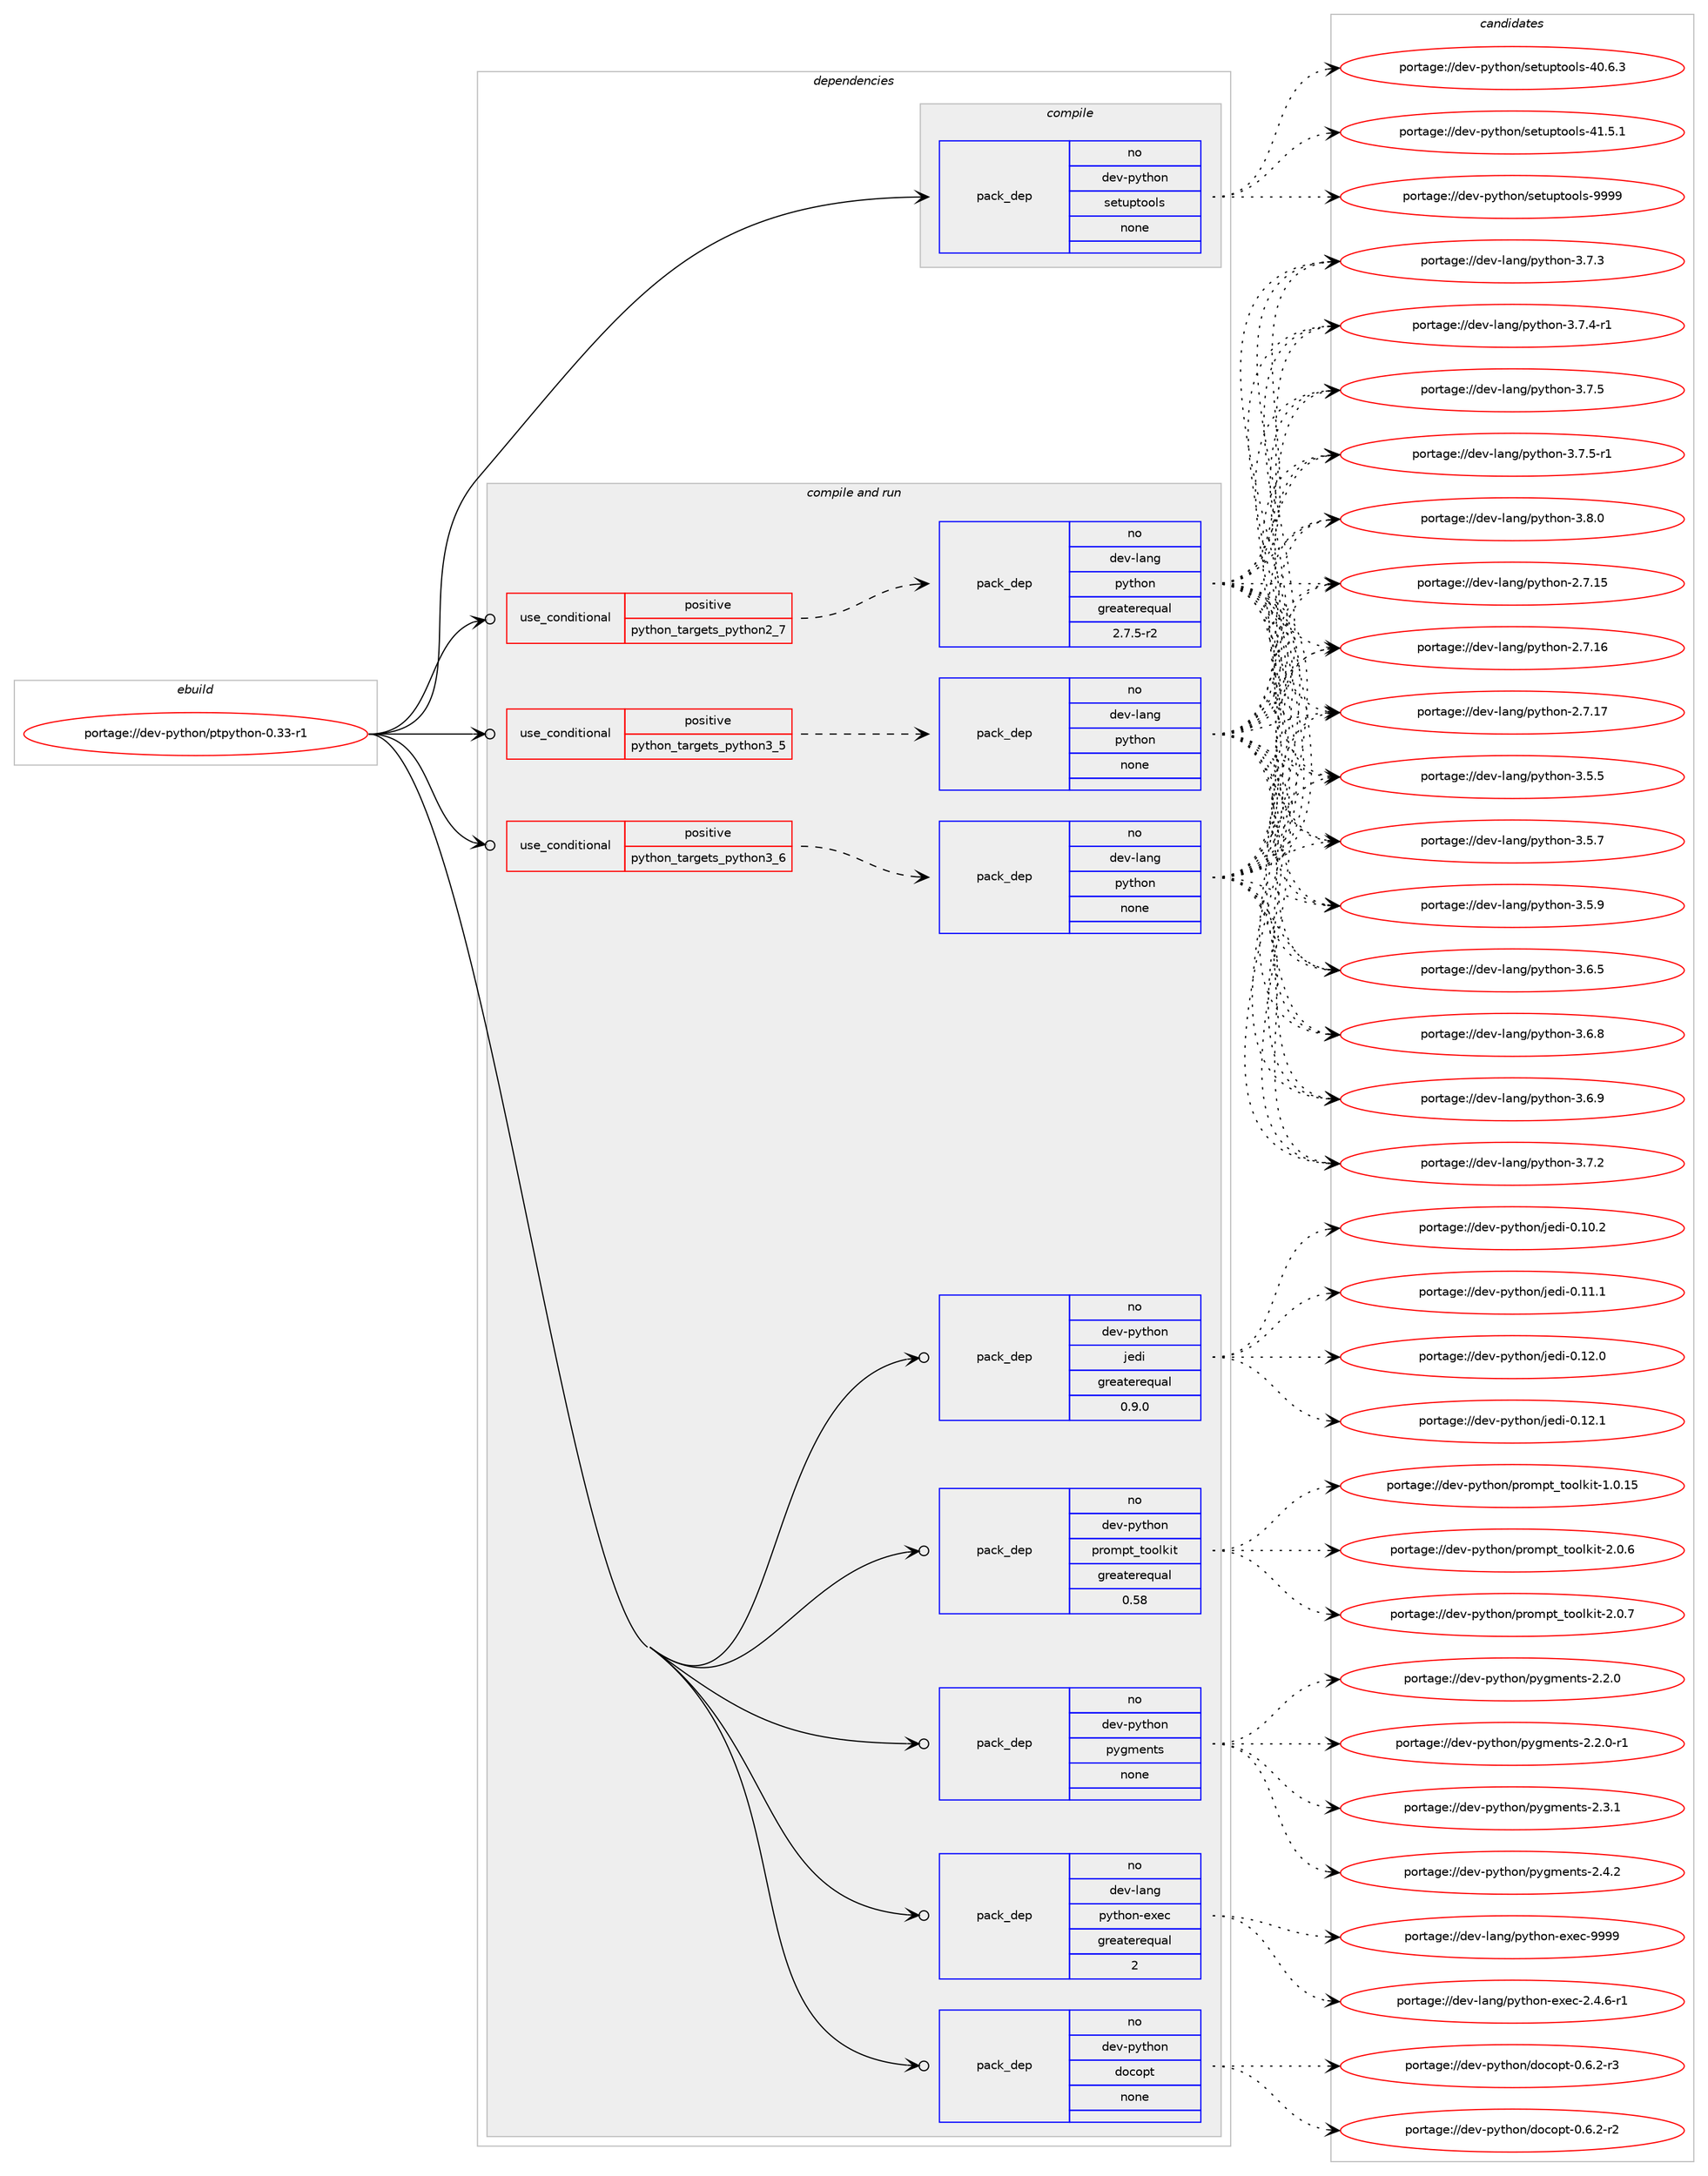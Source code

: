 digraph prolog {

# *************
# Graph options
# *************

newrank=true;
concentrate=true;
compound=true;
graph [rankdir=LR,fontname=Helvetica,fontsize=10,ranksep=1.5];#, ranksep=2.5, nodesep=0.2];
edge  [arrowhead=vee];
node  [fontname=Helvetica,fontsize=10];

# **********
# The ebuild
# **********

subgraph cluster_leftcol {
color=gray;
rank=same;
label=<<i>ebuild</i>>;
id [label="portage://dev-python/ptpython-0.33-r1", color=red, width=4, href="../dev-python/ptpython-0.33-r1.svg"];
}

# ****************
# The dependencies
# ****************

subgraph cluster_midcol {
color=gray;
label=<<i>dependencies</i>>;
subgraph cluster_compile {
fillcolor="#eeeeee";
style=filled;
label=<<i>compile</i>>;
subgraph pack120707 {
dependency158422 [label=<<TABLE BORDER="0" CELLBORDER="1" CELLSPACING="0" CELLPADDING="4" WIDTH="220"><TR><TD ROWSPAN="6" CELLPADDING="30">pack_dep</TD></TR><TR><TD WIDTH="110">no</TD></TR><TR><TD>dev-python</TD></TR><TR><TD>setuptools</TD></TR><TR><TD>none</TD></TR><TR><TD></TD></TR></TABLE>>, shape=none, color=blue];
}
id:e -> dependency158422:w [weight=20,style="solid",arrowhead="vee"];
}
subgraph cluster_compileandrun {
fillcolor="#eeeeee";
style=filled;
label=<<i>compile and run</i>>;
subgraph cond34348 {
dependency158423 [label=<<TABLE BORDER="0" CELLBORDER="1" CELLSPACING="0" CELLPADDING="4"><TR><TD ROWSPAN="3" CELLPADDING="10">use_conditional</TD></TR><TR><TD>positive</TD></TR><TR><TD>python_targets_python2_7</TD></TR></TABLE>>, shape=none, color=red];
subgraph pack120708 {
dependency158424 [label=<<TABLE BORDER="0" CELLBORDER="1" CELLSPACING="0" CELLPADDING="4" WIDTH="220"><TR><TD ROWSPAN="6" CELLPADDING="30">pack_dep</TD></TR><TR><TD WIDTH="110">no</TD></TR><TR><TD>dev-lang</TD></TR><TR><TD>python</TD></TR><TR><TD>greaterequal</TD></TR><TR><TD>2.7.5-r2</TD></TR></TABLE>>, shape=none, color=blue];
}
dependency158423:e -> dependency158424:w [weight=20,style="dashed",arrowhead="vee"];
}
id:e -> dependency158423:w [weight=20,style="solid",arrowhead="odotvee"];
subgraph cond34349 {
dependency158425 [label=<<TABLE BORDER="0" CELLBORDER="1" CELLSPACING="0" CELLPADDING="4"><TR><TD ROWSPAN="3" CELLPADDING="10">use_conditional</TD></TR><TR><TD>positive</TD></TR><TR><TD>python_targets_python3_5</TD></TR></TABLE>>, shape=none, color=red];
subgraph pack120709 {
dependency158426 [label=<<TABLE BORDER="0" CELLBORDER="1" CELLSPACING="0" CELLPADDING="4" WIDTH="220"><TR><TD ROWSPAN="6" CELLPADDING="30">pack_dep</TD></TR><TR><TD WIDTH="110">no</TD></TR><TR><TD>dev-lang</TD></TR><TR><TD>python</TD></TR><TR><TD>none</TD></TR><TR><TD></TD></TR></TABLE>>, shape=none, color=blue];
}
dependency158425:e -> dependency158426:w [weight=20,style="dashed",arrowhead="vee"];
}
id:e -> dependency158425:w [weight=20,style="solid",arrowhead="odotvee"];
subgraph cond34350 {
dependency158427 [label=<<TABLE BORDER="0" CELLBORDER="1" CELLSPACING="0" CELLPADDING="4"><TR><TD ROWSPAN="3" CELLPADDING="10">use_conditional</TD></TR><TR><TD>positive</TD></TR><TR><TD>python_targets_python3_6</TD></TR></TABLE>>, shape=none, color=red];
subgraph pack120710 {
dependency158428 [label=<<TABLE BORDER="0" CELLBORDER="1" CELLSPACING="0" CELLPADDING="4" WIDTH="220"><TR><TD ROWSPAN="6" CELLPADDING="30">pack_dep</TD></TR><TR><TD WIDTH="110">no</TD></TR><TR><TD>dev-lang</TD></TR><TR><TD>python</TD></TR><TR><TD>none</TD></TR><TR><TD></TD></TR></TABLE>>, shape=none, color=blue];
}
dependency158427:e -> dependency158428:w [weight=20,style="dashed",arrowhead="vee"];
}
id:e -> dependency158427:w [weight=20,style="solid",arrowhead="odotvee"];
subgraph pack120711 {
dependency158429 [label=<<TABLE BORDER="0" CELLBORDER="1" CELLSPACING="0" CELLPADDING="4" WIDTH="220"><TR><TD ROWSPAN="6" CELLPADDING="30">pack_dep</TD></TR><TR><TD WIDTH="110">no</TD></TR><TR><TD>dev-lang</TD></TR><TR><TD>python-exec</TD></TR><TR><TD>greaterequal</TD></TR><TR><TD>2</TD></TR></TABLE>>, shape=none, color=blue];
}
id:e -> dependency158429:w [weight=20,style="solid",arrowhead="odotvee"];
subgraph pack120712 {
dependency158430 [label=<<TABLE BORDER="0" CELLBORDER="1" CELLSPACING="0" CELLPADDING="4" WIDTH="220"><TR><TD ROWSPAN="6" CELLPADDING="30">pack_dep</TD></TR><TR><TD WIDTH="110">no</TD></TR><TR><TD>dev-python</TD></TR><TR><TD>docopt</TD></TR><TR><TD>none</TD></TR><TR><TD></TD></TR></TABLE>>, shape=none, color=blue];
}
id:e -> dependency158430:w [weight=20,style="solid",arrowhead="odotvee"];
subgraph pack120713 {
dependency158431 [label=<<TABLE BORDER="0" CELLBORDER="1" CELLSPACING="0" CELLPADDING="4" WIDTH="220"><TR><TD ROWSPAN="6" CELLPADDING="30">pack_dep</TD></TR><TR><TD WIDTH="110">no</TD></TR><TR><TD>dev-python</TD></TR><TR><TD>jedi</TD></TR><TR><TD>greaterequal</TD></TR><TR><TD>0.9.0</TD></TR></TABLE>>, shape=none, color=blue];
}
id:e -> dependency158431:w [weight=20,style="solid",arrowhead="odotvee"];
subgraph pack120714 {
dependency158432 [label=<<TABLE BORDER="0" CELLBORDER="1" CELLSPACING="0" CELLPADDING="4" WIDTH="220"><TR><TD ROWSPAN="6" CELLPADDING="30">pack_dep</TD></TR><TR><TD WIDTH="110">no</TD></TR><TR><TD>dev-python</TD></TR><TR><TD>prompt_toolkit</TD></TR><TR><TD>greaterequal</TD></TR><TR><TD>0.58</TD></TR></TABLE>>, shape=none, color=blue];
}
id:e -> dependency158432:w [weight=20,style="solid",arrowhead="odotvee"];
subgraph pack120715 {
dependency158433 [label=<<TABLE BORDER="0" CELLBORDER="1" CELLSPACING="0" CELLPADDING="4" WIDTH="220"><TR><TD ROWSPAN="6" CELLPADDING="30">pack_dep</TD></TR><TR><TD WIDTH="110">no</TD></TR><TR><TD>dev-python</TD></TR><TR><TD>pygments</TD></TR><TR><TD>none</TD></TR><TR><TD></TD></TR></TABLE>>, shape=none, color=blue];
}
id:e -> dependency158433:w [weight=20,style="solid",arrowhead="odotvee"];
}
subgraph cluster_run {
fillcolor="#eeeeee";
style=filled;
label=<<i>run</i>>;
}
}

# **************
# The candidates
# **************

subgraph cluster_choices {
rank=same;
color=gray;
label=<<i>candidates</i>>;

subgraph choice120707 {
color=black;
nodesep=1;
choiceportage100101118451121211161041111104711510111611711211611111110811545524846544651 [label="portage://dev-python/setuptools-40.6.3", color=red, width=4,href="../dev-python/setuptools-40.6.3.svg"];
choiceportage100101118451121211161041111104711510111611711211611111110811545524946534649 [label="portage://dev-python/setuptools-41.5.1", color=red, width=4,href="../dev-python/setuptools-41.5.1.svg"];
choiceportage10010111845112121116104111110471151011161171121161111111081154557575757 [label="portage://dev-python/setuptools-9999", color=red, width=4,href="../dev-python/setuptools-9999.svg"];
dependency158422:e -> choiceportage100101118451121211161041111104711510111611711211611111110811545524846544651:w [style=dotted,weight="100"];
dependency158422:e -> choiceportage100101118451121211161041111104711510111611711211611111110811545524946534649:w [style=dotted,weight="100"];
dependency158422:e -> choiceportage10010111845112121116104111110471151011161171121161111111081154557575757:w [style=dotted,weight="100"];
}
subgraph choice120708 {
color=black;
nodesep=1;
choiceportage10010111845108971101034711212111610411111045504655464953 [label="portage://dev-lang/python-2.7.15", color=red, width=4,href="../dev-lang/python-2.7.15.svg"];
choiceportage10010111845108971101034711212111610411111045504655464954 [label="portage://dev-lang/python-2.7.16", color=red, width=4,href="../dev-lang/python-2.7.16.svg"];
choiceportage10010111845108971101034711212111610411111045504655464955 [label="portage://dev-lang/python-2.7.17", color=red, width=4,href="../dev-lang/python-2.7.17.svg"];
choiceportage100101118451089711010347112121116104111110455146534653 [label="portage://dev-lang/python-3.5.5", color=red, width=4,href="../dev-lang/python-3.5.5.svg"];
choiceportage100101118451089711010347112121116104111110455146534655 [label="portage://dev-lang/python-3.5.7", color=red, width=4,href="../dev-lang/python-3.5.7.svg"];
choiceportage100101118451089711010347112121116104111110455146534657 [label="portage://dev-lang/python-3.5.9", color=red, width=4,href="../dev-lang/python-3.5.9.svg"];
choiceportage100101118451089711010347112121116104111110455146544653 [label="portage://dev-lang/python-3.6.5", color=red, width=4,href="../dev-lang/python-3.6.5.svg"];
choiceportage100101118451089711010347112121116104111110455146544656 [label="portage://dev-lang/python-3.6.8", color=red, width=4,href="../dev-lang/python-3.6.8.svg"];
choiceportage100101118451089711010347112121116104111110455146544657 [label="portage://dev-lang/python-3.6.9", color=red, width=4,href="../dev-lang/python-3.6.9.svg"];
choiceportage100101118451089711010347112121116104111110455146554650 [label="portage://dev-lang/python-3.7.2", color=red, width=4,href="../dev-lang/python-3.7.2.svg"];
choiceportage100101118451089711010347112121116104111110455146554651 [label="portage://dev-lang/python-3.7.3", color=red, width=4,href="../dev-lang/python-3.7.3.svg"];
choiceportage1001011184510897110103471121211161041111104551465546524511449 [label="portage://dev-lang/python-3.7.4-r1", color=red, width=4,href="../dev-lang/python-3.7.4-r1.svg"];
choiceportage100101118451089711010347112121116104111110455146554653 [label="portage://dev-lang/python-3.7.5", color=red, width=4,href="../dev-lang/python-3.7.5.svg"];
choiceportage1001011184510897110103471121211161041111104551465546534511449 [label="portage://dev-lang/python-3.7.5-r1", color=red, width=4,href="../dev-lang/python-3.7.5-r1.svg"];
choiceportage100101118451089711010347112121116104111110455146564648 [label="portage://dev-lang/python-3.8.0", color=red, width=4,href="../dev-lang/python-3.8.0.svg"];
dependency158424:e -> choiceportage10010111845108971101034711212111610411111045504655464953:w [style=dotted,weight="100"];
dependency158424:e -> choiceportage10010111845108971101034711212111610411111045504655464954:w [style=dotted,weight="100"];
dependency158424:e -> choiceportage10010111845108971101034711212111610411111045504655464955:w [style=dotted,weight="100"];
dependency158424:e -> choiceportage100101118451089711010347112121116104111110455146534653:w [style=dotted,weight="100"];
dependency158424:e -> choiceportage100101118451089711010347112121116104111110455146534655:w [style=dotted,weight="100"];
dependency158424:e -> choiceportage100101118451089711010347112121116104111110455146534657:w [style=dotted,weight="100"];
dependency158424:e -> choiceportage100101118451089711010347112121116104111110455146544653:w [style=dotted,weight="100"];
dependency158424:e -> choiceportage100101118451089711010347112121116104111110455146544656:w [style=dotted,weight="100"];
dependency158424:e -> choiceportage100101118451089711010347112121116104111110455146544657:w [style=dotted,weight="100"];
dependency158424:e -> choiceportage100101118451089711010347112121116104111110455146554650:w [style=dotted,weight="100"];
dependency158424:e -> choiceportage100101118451089711010347112121116104111110455146554651:w [style=dotted,weight="100"];
dependency158424:e -> choiceportage1001011184510897110103471121211161041111104551465546524511449:w [style=dotted,weight="100"];
dependency158424:e -> choiceportage100101118451089711010347112121116104111110455146554653:w [style=dotted,weight="100"];
dependency158424:e -> choiceportage1001011184510897110103471121211161041111104551465546534511449:w [style=dotted,weight="100"];
dependency158424:e -> choiceportage100101118451089711010347112121116104111110455146564648:w [style=dotted,weight="100"];
}
subgraph choice120709 {
color=black;
nodesep=1;
choiceportage10010111845108971101034711212111610411111045504655464953 [label="portage://dev-lang/python-2.7.15", color=red, width=4,href="../dev-lang/python-2.7.15.svg"];
choiceportage10010111845108971101034711212111610411111045504655464954 [label="portage://dev-lang/python-2.7.16", color=red, width=4,href="../dev-lang/python-2.7.16.svg"];
choiceportage10010111845108971101034711212111610411111045504655464955 [label="portage://dev-lang/python-2.7.17", color=red, width=4,href="../dev-lang/python-2.7.17.svg"];
choiceportage100101118451089711010347112121116104111110455146534653 [label="portage://dev-lang/python-3.5.5", color=red, width=4,href="../dev-lang/python-3.5.5.svg"];
choiceportage100101118451089711010347112121116104111110455146534655 [label="portage://dev-lang/python-3.5.7", color=red, width=4,href="../dev-lang/python-3.5.7.svg"];
choiceportage100101118451089711010347112121116104111110455146534657 [label="portage://dev-lang/python-3.5.9", color=red, width=4,href="../dev-lang/python-3.5.9.svg"];
choiceportage100101118451089711010347112121116104111110455146544653 [label="portage://dev-lang/python-3.6.5", color=red, width=4,href="../dev-lang/python-3.6.5.svg"];
choiceportage100101118451089711010347112121116104111110455146544656 [label="portage://dev-lang/python-3.6.8", color=red, width=4,href="../dev-lang/python-3.6.8.svg"];
choiceportage100101118451089711010347112121116104111110455146544657 [label="portage://dev-lang/python-3.6.9", color=red, width=4,href="../dev-lang/python-3.6.9.svg"];
choiceportage100101118451089711010347112121116104111110455146554650 [label="portage://dev-lang/python-3.7.2", color=red, width=4,href="../dev-lang/python-3.7.2.svg"];
choiceportage100101118451089711010347112121116104111110455146554651 [label="portage://dev-lang/python-3.7.3", color=red, width=4,href="../dev-lang/python-3.7.3.svg"];
choiceportage1001011184510897110103471121211161041111104551465546524511449 [label="portage://dev-lang/python-3.7.4-r1", color=red, width=4,href="../dev-lang/python-3.7.4-r1.svg"];
choiceportage100101118451089711010347112121116104111110455146554653 [label="portage://dev-lang/python-3.7.5", color=red, width=4,href="../dev-lang/python-3.7.5.svg"];
choiceportage1001011184510897110103471121211161041111104551465546534511449 [label="portage://dev-lang/python-3.7.5-r1", color=red, width=4,href="../dev-lang/python-3.7.5-r1.svg"];
choiceportage100101118451089711010347112121116104111110455146564648 [label="portage://dev-lang/python-3.8.0", color=red, width=4,href="../dev-lang/python-3.8.0.svg"];
dependency158426:e -> choiceportage10010111845108971101034711212111610411111045504655464953:w [style=dotted,weight="100"];
dependency158426:e -> choiceportage10010111845108971101034711212111610411111045504655464954:w [style=dotted,weight="100"];
dependency158426:e -> choiceportage10010111845108971101034711212111610411111045504655464955:w [style=dotted,weight="100"];
dependency158426:e -> choiceportage100101118451089711010347112121116104111110455146534653:w [style=dotted,weight="100"];
dependency158426:e -> choiceportage100101118451089711010347112121116104111110455146534655:w [style=dotted,weight="100"];
dependency158426:e -> choiceportage100101118451089711010347112121116104111110455146534657:w [style=dotted,weight="100"];
dependency158426:e -> choiceportage100101118451089711010347112121116104111110455146544653:w [style=dotted,weight="100"];
dependency158426:e -> choiceportage100101118451089711010347112121116104111110455146544656:w [style=dotted,weight="100"];
dependency158426:e -> choiceportage100101118451089711010347112121116104111110455146544657:w [style=dotted,weight="100"];
dependency158426:e -> choiceportage100101118451089711010347112121116104111110455146554650:w [style=dotted,weight="100"];
dependency158426:e -> choiceportage100101118451089711010347112121116104111110455146554651:w [style=dotted,weight="100"];
dependency158426:e -> choiceportage1001011184510897110103471121211161041111104551465546524511449:w [style=dotted,weight="100"];
dependency158426:e -> choiceportage100101118451089711010347112121116104111110455146554653:w [style=dotted,weight="100"];
dependency158426:e -> choiceportage1001011184510897110103471121211161041111104551465546534511449:w [style=dotted,weight="100"];
dependency158426:e -> choiceportage100101118451089711010347112121116104111110455146564648:w [style=dotted,weight="100"];
}
subgraph choice120710 {
color=black;
nodesep=1;
choiceportage10010111845108971101034711212111610411111045504655464953 [label="portage://dev-lang/python-2.7.15", color=red, width=4,href="../dev-lang/python-2.7.15.svg"];
choiceportage10010111845108971101034711212111610411111045504655464954 [label="portage://dev-lang/python-2.7.16", color=red, width=4,href="../dev-lang/python-2.7.16.svg"];
choiceportage10010111845108971101034711212111610411111045504655464955 [label="portage://dev-lang/python-2.7.17", color=red, width=4,href="../dev-lang/python-2.7.17.svg"];
choiceportage100101118451089711010347112121116104111110455146534653 [label="portage://dev-lang/python-3.5.5", color=red, width=4,href="../dev-lang/python-3.5.5.svg"];
choiceportage100101118451089711010347112121116104111110455146534655 [label="portage://dev-lang/python-3.5.7", color=red, width=4,href="../dev-lang/python-3.5.7.svg"];
choiceportage100101118451089711010347112121116104111110455146534657 [label="portage://dev-lang/python-3.5.9", color=red, width=4,href="../dev-lang/python-3.5.9.svg"];
choiceportage100101118451089711010347112121116104111110455146544653 [label="portage://dev-lang/python-3.6.5", color=red, width=4,href="../dev-lang/python-3.6.5.svg"];
choiceportage100101118451089711010347112121116104111110455146544656 [label="portage://dev-lang/python-3.6.8", color=red, width=4,href="../dev-lang/python-3.6.8.svg"];
choiceportage100101118451089711010347112121116104111110455146544657 [label="portage://dev-lang/python-3.6.9", color=red, width=4,href="../dev-lang/python-3.6.9.svg"];
choiceportage100101118451089711010347112121116104111110455146554650 [label="portage://dev-lang/python-3.7.2", color=red, width=4,href="../dev-lang/python-3.7.2.svg"];
choiceportage100101118451089711010347112121116104111110455146554651 [label="portage://dev-lang/python-3.7.3", color=red, width=4,href="../dev-lang/python-3.7.3.svg"];
choiceportage1001011184510897110103471121211161041111104551465546524511449 [label="portage://dev-lang/python-3.7.4-r1", color=red, width=4,href="../dev-lang/python-3.7.4-r1.svg"];
choiceportage100101118451089711010347112121116104111110455146554653 [label="portage://dev-lang/python-3.7.5", color=red, width=4,href="../dev-lang/python-3.7.5.svg"];
choiceportage1001011184510897110103471121211161041111104551465546534511449 [label="portage://dev-lang/python-3.7.5-r1", color=red, width=4,href="../dev-lang/python-3.7.5-r1.svg"];
choiceportage100101118451089711010347112121116104111110455146564648 [label="portage://dev-lang/python-3.8.0", color=red, width=4,href="../dev-lang/python-3.8.0.svg"];
dependency158428:e -> choiceportage10010111845108971101034711212111610411111045504655464953:w [style=dotted,weight="100"];
dependency158428:e -> choiceportage10010111845108971101034711212111610411111045504655464954:w [style=dotted,weight="100"];
dependency158428:e -> choiceportage10010111845108971101034711212111610411111045504655464955:w [style=dotted,weight="100"];
dependency158428:e -> choiceportage100101118451089711010347112121116104111110455146534653:w [style=dotted,weight="100"];
dependency158428:e -> choiceportage100101118451089711010347112121116104111110455146534655:w [style=dotted,weight="100"];
dependency158428:e -> choiceportage100101118451089711010347112121116104111110455146534657:w [style=dotted,weight="100"];
dependency158428:e -> choiceportage100101118451089711010347112121116104111110455146544653:w [style=dotted,weight="100"];
dependency158428:e -> choiceportage100101118451089711010347112121116104111110455146544656:w [style=dotted,weight="100"];
dependency158428:e -> choiceportage100101118451089711010347112121116104111110455146544657:w [style=dotted,weight="100"];
dependency158428:e -> choiceportage100101118451089711010347112121116104111110455146554650:w [style=dotted,weight="100"];
dependency158428:e -> choiceportage100101118451089711010347112121116104111110455146554651:w [style=dotted,weight="100"];
dependency158428:e -> choiceportage1001011184510897110103471121211161041111104551465546524511449:w [style=dotted,weight="100"];
dependency158428:e -> choiceportage100101118451089711010347112121116104111110455146554653:w [style=dotted,weight="100"];
dependency158428:e -> choiceportage1001011184510897110103471121211161041111104551465546534511449:w [style=dotted,weight="100"];
dependency158428:e -> choiceportage100101118451089711010347112121116104111110455146564648:w [style=dotted,weight="100"];
}
subgraph choice120711 {
color=black;
nodesep=1;
choiceportage10010111845108971101034711212111610411111045101120101994550465246544511449 [label="portage://dev-lang/python-exec-2.4.6-r1", color=red, width=4,href="../dev-lang/python-exec-2.4.6-r1.svg"];
choiceportage10010111845108971101034711212111610411111045101120101994557575757 [label="portage://dev-lang/python-exec-9999", color=red, width=4,href="../dev-lang/python-exec-9999.svg"];
dependency158429:e -> choiceportage10010111845108971101034711212111610411111045101120101994550465246544511449:w [style=dotted,weight="100"];
dependency158429:e -> choiceportage10010111845108971101034711212111610411111045101120101994557575757:w [style=dotted,weight="100"];
}
subgraph choice120712 {
color=black;
nodesep=1;
choiceportage1001011184511212111610411111047100111991111121164548465446504511450 [label="portage://dev-python/docopt-0.6.2-r2", color=red, width=4,href="../dev-python/docopt-0.6.2-r2.svg"];
choiceportage1001011184511212111610411111047100111991111121164548465446504511451 [label="portage://dev-python/docopt-0.6.2-r3", color=red, width=4,href="../dev-python/docopt-0.6.2-r3.svg"];
dependency158430:e -> choiceportage1001011184511212111610411111047100111991111121164548465446504511450:w [style=dotted,weight="100"];
dependency158430:e -> choiceportage1001011184511212111610411111047100111991111121164548465446504511451:w [style=dotted,weight="100"];
}
subgraph choice120713 {
color=black;
nodesep=1;
choiceportage100101118451121211161041111104710610110010545484649484650 [label="portage://dev-python/jedi-0.10.2", color=red, width=4,href="../dev-python/jedi-0.10.2.svg"];
choiceportage100101118451121211161041111104710610110010545484649494649 [label="portage://dev-python/jedi-0.11.1", color=red, width=4,href="../dev-python/jedi-0.11.1.svg"];
choiceportage100101118451121211161041111104710610110010545484649504648 [label="portage://dev-python/jedi-0.12.0", color=red, width=4,href="../dev-python/jedi-0.12.0.svg"];
choiceportage100101118451121211161041111104710610110010545484649504649 [label="portage://dev-python/jedi-0.12.1", color=red, width=4,href="../dev-python/jedi-0.12.1.svg"];
dependency158431:e -> choiceportage100101118451121211161041111104710610110010545484649484650:w [style=dotted,weight="100"];
dependency158431:e -> choiceportage100101118451121211161041111104710610110010545484649494649:w [style=dotted,weight="100"];
dependency158431:e -> choiceportage100101118451121211161041111104710610110010545484649504648:w [style=dotted,weight="100"];
dependency158431:e -> choiceportage100101118451121211161041111104710610110010545484649504649:w [style=dotted,weight="100"];
}
subgraph choice120714 {
color=black;
nodesep=1;
choiceportage10010111845112121116104111110471121141111091121169511611111110810710511645494648464953 [label="portage://dev-python/prompt_toolkit-1.0.15", color=red, width=4,href="../dev-python/prompt_toolkit-1.0.15.svg"];
choiceportage100101118451121211161041111104711211411110911211695116111111108107105116455046484654 [label="portage://dev-python/prompt_toolkit-2.0.6", color=red, width=4,href="../dev-python/prompt_toolkit-2.0.6.svg"];
choiceportage100101118451121211161041111104711211411110911211695116111111108107105116455046484655 [label="portage://dev-python/prompt_toolkit-2.0.7", color=red, width=4,href="../dev-python/prompt_toolkit-2.0.7.svg"];
dependency158432:e -> choiceportage10010111845112121116104111110471121141111091121169511611111110810710511645494648464953:w [style=dotted,weight="100"];
dependency158432:e -> choiceportage100101118451121211161041111104711211411110911211695116111111108107105116455046484654:w [style=dotted,weight="100"];
dependency158432:e -> choiceportage100101118451121211161041111104711211411110911211695116111111108107105116455046484655:w [style=dotted,weight="100"];
}
subgraph choice120715 {
color=black;
nodesep=1;
choiceportage1001011184511212111610411111047112121103109101110116115455046504648 [label="portage://dev-python/pygments-2.2.0", color=red, width=4,href="../dev-python/pygments-2.2.0.svg"];
choiceportage10010111845112121116104111110471121211031091011101161154550465046484511449 [label="portage://dev-python/pygments-2.2.0-r1", color=red, width=4,href="../dev-python/pygments-2.2.0-r1.svg"];
choiceportage1001011184511212111610411111047112121103109101110116115455046514649 [label="portage://dev-python/pygments-2.3.1", color=red, width=4,href="../dev-python/pygments-2.3.1.svg"];
choiceportage1001011184511212111610411111047112121103109101110116115455046524650 [label="portage://dev-python/pygments-2.4.2", color=red, width=4,href="../dev-python/pygments-2.4.2.svg"];
dependency158433:e -> choiceportage1001011184511212111610411111047112121103109101110116115455046504648:w [style=dotted,weight="100"];
dependency158433:e -> choiceportage10010111845112121116104111110471121211031091011101161154550465046484511449:w [style=dotted,weight="100"];
dependency158433:e -> choiceportage1001011184511212111610411111047112121103109101110116115455046514649:w [style=dotted,weight="100"];
dependency158433:e -> choiceportage1001011184511212111610411111047112121103109101110116115455046524650:w [style=dotted,weight="100"];
}
}

}
